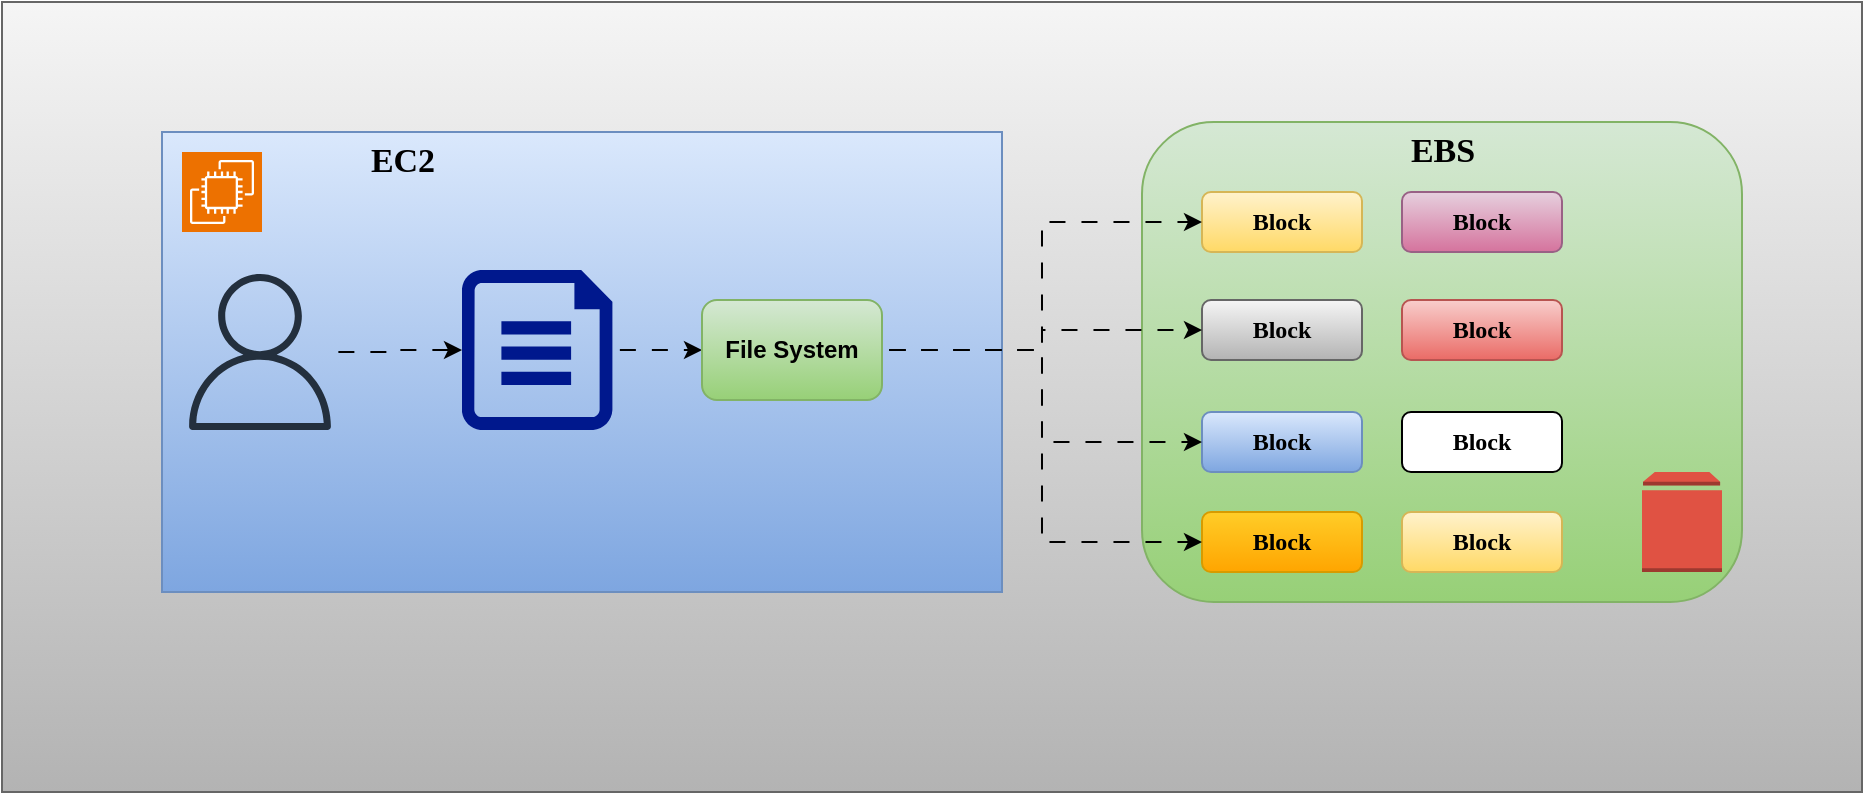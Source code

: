 <mxfile version="24.8.6">
  <diagram name="Page-1" id="s_wA-QoDq7gC5YwQgdNy">
    <mxGraphModel dx="1259" dy="686" grid="1" gridSize="10" guides="1" tooltips="1" connect="1" arrows="1" fold="1" page="1" pageScale="1" pageWidth="850" pageHeight="1100" math="0" shadow="0">
      <root>
        <mxCell id="0" />
        <mxCell id="1" parent="0" />
        <mxCell id="23EwcwxgouCQYGJw3CgD-87" value="" style="rounded=0;whiteSpace=wrap;html=1;fillColor=#f5f5f5;gradientColor=#b3b3b3;strokeColor=#666666;" vertex="1" parent="1">
          <mxGeometry x="40" y="105" width="930" height="395" as="geometry" />
        </mxCell>
        <mxCell id="23EwcwxgouCQYGJw3CgD-61" value="" style="rounded=0;whiteSpace=wrap;html=1;fillColor=#dae8fc;gradientColor=#7ea6e0;strokeColor=#6c8ebf;" vertex="1" parent="1">
          <mxGeometry x="120" y="170" width="420" height="230" as="geometry" />
        </mxCell>
        <mxCell id="23EwcwxgouCQYGJw3CgD-62" value="" style="sketch=0;points=[[0,0,0],[0.25,0,0],[0.5,0,0],[0.75,0,0],[1,0,0],[0,1,0],[0.25,1,0],[0.5,1,0],[0.75,1,0],[1,1,0],[0,0.25,0],[0,0.5,0],[0,0.75,0],[1,0.25,0],[1,0.5,0],[1,0.75,0]];outlineConnect=0;fontColor=#232F3E;fillColor=#ED7100;strokeColor=#ffffff;dashed=0;verticalLabelPosition=bottom;verticalAlign=top;align=center;html=1;fontSize=12;fontStyle=0;aspect=fixed;shape=mxgraph.aws4.resourceIcon;resIcon=mxgraph.aws4.ec2;" vertex="1" parent="1">
          <mxGeometry x="130" y="180" width="40" height="40" as="geometry" />
        </mxCell>
        <mxCell id="23EwcwxgouCQYGJw3CgD-63" value="&lt;b&gt;&lt;font face=&quot;Comic Sans MS&quot; style=&quot;font-size: 17px;&quot;&gt;EC2&lt;/font&gt;&lt;/b&gt;" style="text;html=1;align=center;verticalAlign=middle;resizable=0;points=[];autosize=1;strokeColor=none;fillColor=none;" vertex="1" parent="1">
          <mxGeometry x="210" y="170" width="60" height="30" as="geometry" />
        </mxCell>
        <mxCell id="23EwcwxgouCQYGJw3CgD-70" style="edgeStyle=orthogonalEdgeStyle;rounded=0;orthogonalLoop=1;jettySize=auto;html=1;entryX=0;entryY=0.5;entryDx=0;entryDy=0;flowAnimation=1;" edge="1" parent="1" source="23EwcwxgouCQYGJw3CgD-66" target="23EwcwxgouCQYGJw3CgD-69">
          <mxGeometry relative="1" as="geometry" />
        </mxCell>
        <mxCell id="23EwcwxgouCQYGJw3CgD-66" value="" style="sketch=0;aspect=fixed;pointerEvents=1;shadow=0;dashed=0;html=1;strokeColor=none;labelPosition=center;verticalLabelPosition=bottom;verticalAlign=top;align=center;fillColor=#00188D;shape=mxgraph.azure.file" vertex="1" parent="1">
          <mxGeometry x="270" y="239" width="75.2" height="80" as="geometry" />
        </mxCell>
        <mxCell id="23EwcwxgouCQYGJw3CgD-67" value="" style="sketch=0;outlineConnect=0;fontColor=#232F3E;gradientColor=none;fillColor=#232F3D;strokeColor=none;dashed=0;verticalLabelPosition=bottom;verticalAlign=top;align=center;html=1;fontSize=12;fontStyle=0;aspect=fixed;pointerEvents=1;shape=mxgraph.aws4.user;" vertex="1" parent="1">
          <mxGeometry x="130" y="241" width="78" height="78" as="geometry" />
        </mxCell>
        <mxCell id="23EwcwxgouCQYGJw3CgD-68" style="edgeStyle=orthogonalEdgeStyle;rounded=0;orthogonalLoop=1;jettySize=auto;html=1;entryX=0;entryY=0.5;entryDx=0;entryDy=0;entryPerimeter=0;flowAnimation=1;" edge="1" parent="1" source="23EwcwxgouCQYGJw3CgD-67" target="23EwcwxgouCQYGJw3CgD-66">
          <mxGeometry relative="1" as="geometry" />
        </mxCell>
        <mxCell id="23EwcwxgouCQYGJw3CgD-69" value="&lt;b&gt;File System&lt;/b&gt;" style="rounded=1;whiteSpace=wrap;html=1;fillColor=#d5e8d4;gradientColor=#97d077;strokeColor=#82b366;" vertex="1" parent="1">
          <mxGeometry x="390" y="254" width="90" height="50" as="geometry" />
        </mxCell>
        <mxCell id="23EwcwxgouCQYGJw3CgD-71" value="" style="rounded=1;whiteSpace=wrap;html=1;fillColor=#d5e8d4;gradientColor=#97d077;strokeColor=#82b366;" vertex="1" parent="1">
          <mxGeometry x="610" y="165" width="300" height="240" as="geometry" />
        </mxCell>
        <mxCell id="23EwcwxgouCQYGJw3CgD-72" value="" style="outlineConnect=0;dashed=0;verticalLabelPosition=bottom;verticalAlign=top;align=center;html=1;shape=mxgraph.aws3.volume;fillColor=#E05243;gradientColor=none;" vertex="1" parent="1">
          <mxGeometry x="860" y="340" width="40" height="50" as="geometry" />
        </mxCell>
        <mxCell id="23EwcwxgouCQYGJw3CgD-73" value="&lt;b&gt;&lt;font face=&quot;Comic Sans MS&quot; style=&quot;font-size: 17px;&quot;&gt;EBS&lt;/font&gt;&lt;/b&gt;" style="text;html=1;align=center;verticalAlign=middle;resizable=0;points=[];autosize=1;strokeColor=none;fillColor=none;" vertex="1" parent="1">
          <mxGeometry x="730" y="165" width="60" height="30" as="geometry" />
        </mxCell>
        <mxCell id="23EwcwxgouCQYGJw3CgD-75" value="&lt;b&gt;&lt;font face=&quot;Comic Sans MS&quot;&gt;Block&lt;/font&gt;&lt;/b&gt;" style="rounded=1;whiteSpace=wrap;html=1;fillColor=#fff2cc;gradientColor=#ffd966;strokeColor=#d6b656;" vertex="1" parent="1">
          <mxGeometry x="640" y="200" width="80" height="30" as="geometry" />
        </mxCell>
        <mxCell id="23EwcwxgouCQYGJw3CgD-76" value="&lt;b&gt;&lt;font face=&quot;Comic Sans MS&quot;&gt;Block&lt;/font&gt;&lt;/b&gt;" style="rounded=1;whiteSpace=wrap;html=1;fillColor=#f5f5f5;gradientColor=#b3b3b3;strokeColor=#666666;" vertex="1" parent="1">
          <mxGeometry x="640" y="254" width="80" height="30" as="geometry" />
        </mxCell>
        <mxCell id="23EwcwxgouCQYGJw3CgD-77" value="&lt;b&gt;&lt;font face=&quot;Comic Sans MS&quot;&gt;Block&lt;/font&gt;&lt;/b&gt;" style="rounded=1;whiteSpace=wrap;html=1;fillColor=#dae8fc;gradientColor=#7ea6e0;strokeColor=#6c8ebf;" vertex="1" parent="1">
          <mxGeometry x="640" y="310" width="80" height="30" as="geometry" />
        </mxCell>
        <mxCell id="23EwcwxgouCQYGJw3CgD-78" value="&lt;b&gt;&lt;font face=&quot;Comic Sans MS&quot;&gt;Block&lt;/font&gt;&lt;/b&gt;" style="rounded=1;whiteSpace=wrap;html=1;fillColor=#ffcd28;gradientColor=#ffa500;strokeColor=#d79b00;" vertex="1" parent="1">
          <mxGeometry x="640" y="360" width="80" height="30" as="geometry" />
        </mxCell>
        <mxCell id="23EwcwxgouCQYGJw3CgD-79" value="&lt;b&gt;&lt;font face=&quot;Comic Sans MS&quot;&gt;Block&lt;/font&gt;&lt;/b&gt;" style="rounded=1;whiteSpace=wrap;html=1;fillColor=#e6d0de;gradientColor=#d5739d;strokeColor=#996185;" vertex="1" parent="1">
          <mxGeometry x="740" y="200" width="80" height="30" as="geometry" />
        </mxCell>
        <mxCell id="23EwcwxgouCQYGJw3CgD-80" value="&lt;b&gt;&lt;font face=&quot;Comic Sans MS&quot;&gt;Block&lt;/font&gt;&lt;/b&gt;" style="rounded=1;whiteSpace=wrap;html=1;fillColor=#f8cecc;gradientColor=#ea6b66;strokeColor=#b85450;" vertex="1" parent="1">
          <mxGeometry x="740" y="254" width="80" height="30" as="geometry" />
        </mxCell>
        <mxCell id="23EwcwxgouCQYGJw3CgD-81" value="&lt;b&gt;&lt;font face=&quot;Comic Sans MS&quot;&gt;Block&lt;/font&gt;&lt;/b&gt;" style="rounded=1;whiteSpace=wrap;html=1;" vertex="1" parent="1">
          <mxGeometry x="740" y="310" width="80" height="30" as="geometry" />
        </mxCell>
        <mxCell id="23EwcwxgouCQYGJw3CgD-82" value="&lt;b&gt;&lt;font face=&quot;Comic Sans MS&quot;&gt;Block&lt;/font&gt;&lt;/b&gt;" style="rounded=1;whiteSpace=wrap;html=1;fillColor=#fff2cc;gradientColor=#ffd966;strokeColor=#d6b656;" vertex="1" parent="1">
          <mxGeometry x="740" y="360" width="80" height="30" as="geometry" />
        </mxCell>
        <mxCell id="23EwcwxgouCQYGJw3CgD-83" style="edgeStyle=orthogonalEdgeStyle;rounded=0;orthogonalLoop=1;jettySize=auto;html=1;entryX=0;entryY=0.5;entryDx=0;entryDy=0;flowAnimation=1;" edge="1" parent="1" source="23EwcwxgouCQYGJw3CgD-69" target="23EwcwxgouCQYGJw3CgD-75">
          <mxGeometry relative="1" as="geometry" />
        </mxCell>
        <mxCell id="23EwcwxgouCQYGJw3CgD-84" style="edgeStyle=orthogonalEdgeStyle;rounded=0;orthogonalLoop=1;jettySize=auto;html=1;entryX=0;entryY=0.5;entryDx=0;entryDy=0;flowAnimation=1;" edge="1" parent="1" source="23EwcwxgouCQYGJw3CgD-69" target="23EwcwxgouCQYGJw3CgD-76">
          <mxGeometry relative="1" as="geometry" />
        </mxCell>
        <mxCell id="23EwcwxgouCQYGJw3CgD-85" style="edgeStyle=orthogonalEdgeStyle;rounded=0;orthogonalLoop=1;jettySize=auto;html=1;entryX=0;entryY=0.5;entryDx=0;entryDy=0;flowAnimation=1;" edge="1" parent="1" source="23EwcwxgouCQYGJw3CgD-69" target="23EwcwxgouCQYGJw3CgD-77">
          <mxGeometry relative="1" as="geometry" />
        </mxCell>
        <mxCell id="23EwcwxgouCQYGJw3CgD-86" style="edgeStyle=orthogonalEdgeStyle;rounded=0;orthogonalLoop=1;jettySize=auto;html=1;entryX=0;entryY=0.5;entryDx=0;entryDy=0;flowAnimation=1;" edge="1" parent="1" source="23EwcwxgouCQYGJw3CgD-69" target="23EwcwxgouCQYGJw3CgD-78">
          <mxGeometry relative="1" as="geometry" />
        </mxCell>
      </root>
    </mxGraphModel>
  </diagram>
</mxfile>
